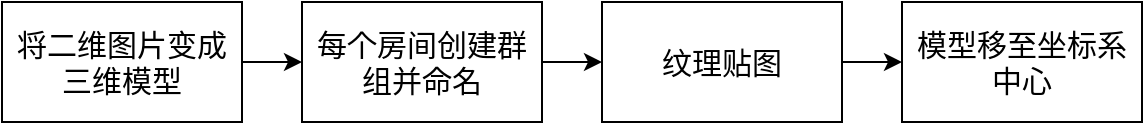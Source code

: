 <mxfile version="18.0.7" type="github">
  <diagram id="OTmEBu6x7IjJCxRgBnXO" name="第 1 页">
    <mxGraphModel dx="706" dy="773" grid="1" gridSize="10" guides="1" tooltips="1" connect="1" arrows="1" fold="1" page="1" pageScale="1" pageWidth="827" pageHeight="1169" math="0" shadow="0">
      <root>
        <mxCell id="0" />
        <mxCell id="1" parent="0" />
        <mxCell id="8c4vrM_0U4HPLwq4d23S-3" value="" style="edgeStyle=orthogonalEdgeStyle;rounded=0;orthogonalLoop=1;jettySize=auto;html=1;" edge="1" parent="1" source="8c4vrM_0U4HPLwq4d23S-1" target="8c4vrM_0U4HPLwq4d23S-2">
          <mxGeometry relative="1" as="geometry" />
        </mxCell>
        <mxCell id="8c4vrM_0U4HPLwq4d23S-1" value="&lt;font style=&quot;font-size: 15px;&quot;&gt;将二维图片变成三维模型&lt;/font&gt;" style="rounded=0;whiteSpace=wrap;html=1;" vertex="1" parent="1">
          <mxGeometry x="70" y="270" width="120" height="60" as="geometry" />
        </mxCell>
        <mxCell id="8c4vrM_0U4HPLwq4d23S-5" value="" style="edgeStyle=orthogonalEdgeStyle;rounded=0;orthogonalLoop=1;jettySize=auto;html=1;fontSize=15;" edge="1" parent="1" source="8c4vrM_0U4HPLwq4d23S-2" target="8c4vrM_0U4HPLwq4d23S-4">
          <mxGeometry relative="1" as="geometry" />
        </mxCell>
        <mxCell id="8c4vrM_0U4HPLwq4d23S-2" value="&lt;font style=&quot;font-size: 15px;&quot;&gt;每个房间创建群组并命名&lt;/font&gt;" style="rounded=0;whiteSpace=wrap;html=1;" vertex="1" parent="1">
          <mxGeometry x="220" y="270" width="120" height="60" as="geometry" />
        </mxCell>
        <mxCell id="8c4vrM_0U4HPLwq4d23S-7" value="" style="edgeStyle=orthogonalEdgeStyle;rounded=0;orthogonalLoop=1;jettySize=auto;html=1;fontSize=15;" edge="1" parent="1" source="8c4vrM_0U4HPLwq4d23S-4" target="8c4vrM_0U4HPLwq4d23S-6">
          <mxGeometry relative="1" as="geometry" />
        </mxCell>
        <mxCell id="8c4vrM_0U4HPLwq4d23S-4" value="&lt;font style=&quot;font-size: 15px;&quot;&gt;纹理贴图&lt;/font&gt;" style="rounded=0;whiteSpace=wrap;html=1;" vertex="1" parent="1">
          <mxGeometry x="370" y="270" width="120" height="60" as="geometry" />
        </mxCell>
        <mxCell id="8c4vrM_0U4HPLwq4d23S-6" value="&lt;font style=&quot;font-size: 15px;&quot;&gt;模型移至坐标系中心&lt;/font&gt;" style="rounded=0;whiteSpace=wrap;html=1;" vertex="1" parent="1">
          <mxGeometry x="520" y="270" width="120" height="60" as="geometry" />
        </mxCell>
      </root>
    </mxGraphModel>
  </diagram>
</mxfile>
